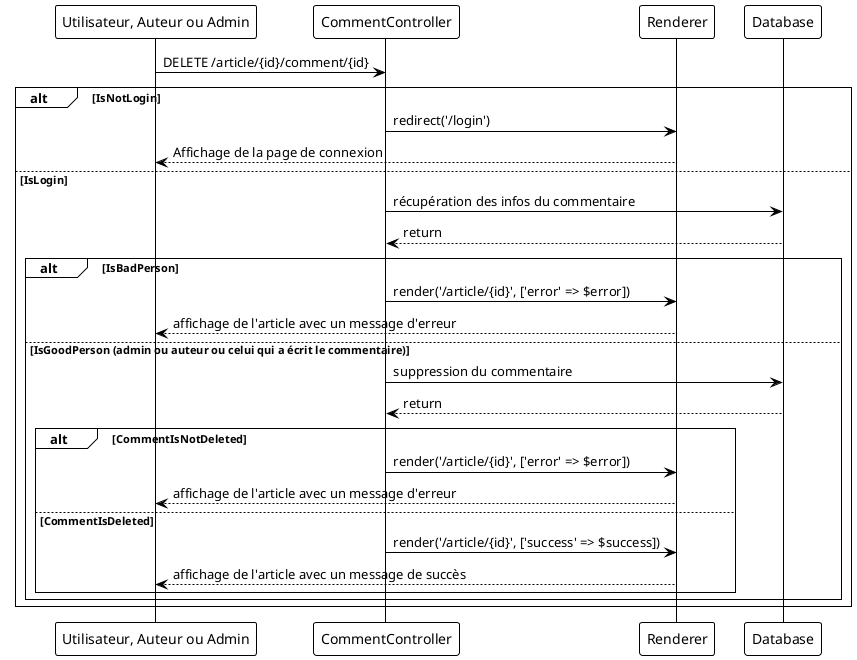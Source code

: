 @startuml

!theme plain

Person as "Utilisateur, Auteur ou Admin" -> CommentController : DELETE /article/{id}/comment/{id}

alt IsNotLogin
CommentController -> Renderer : redirect('/login')
Renderer --> Person : Affichage de la page de connexion
else IsLogin
CommentController -> Database : récupération des infos du commentaire
Database --> CommentController : return
    alt IsBadPerson
    CommentController -> Renderer : render('/article/{id}', ['error' => $error])
    Renderer --> Person : affichage de l'article avec un message d'erreur
    else IsGoodPerson (admin ou auteur ou celui qui a écrit le commentaire)
    CommentController -> Database : suppression du commentaire
    Database --> CommentController : return
        alt CommentIsNotDeleted
        CommentController -> Renderer : render('/article/{id}', ['error' => $error])
        Renderer --> Person : affichage de l'article avec un message d'erreur
        else CommentIsDeleted
        CommentController -> Renderer : render('/article/{id}', ['success' => $success])
        Renderer --> Person : affichage de l'article avec un message de succès
        end
    end
end
@enduml